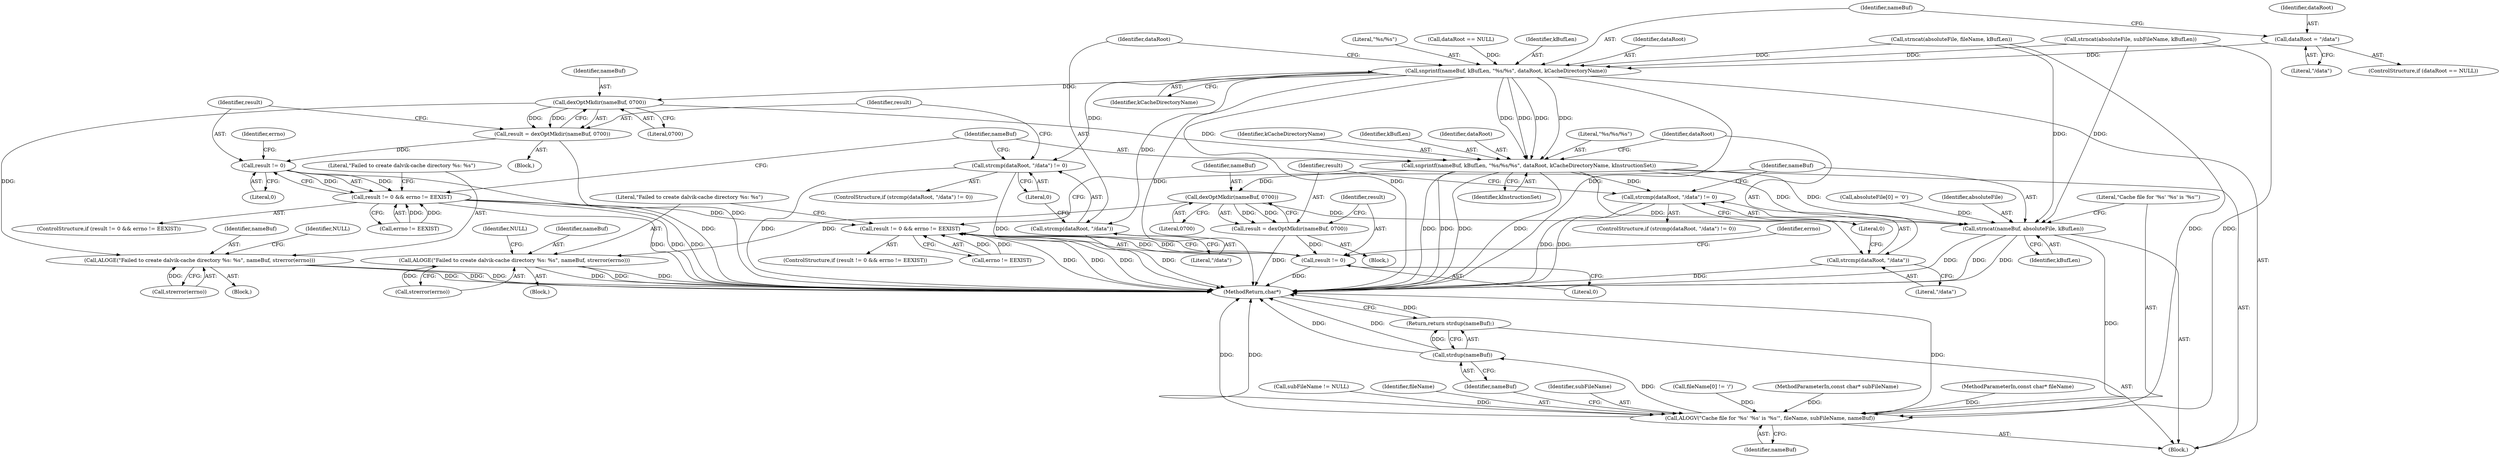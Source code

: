 digraph "0_Android_338aeaf28e9981c15d0673b18487dba61eb5447c@pointer" {
"1000196" [label="(Call,dataRoot = \"/data\")"];
"1000199" [label="(Call,snprintf(nameBuf, kBufLen, \"%s/%s\", dataRoot, kCacheDirectoryName))"];
"1000206" [label="(Call,strcmp(dataRoot, \"/data\") != 0)"];
"1000207" [label="(Call,strcmp(dataRoot, \"/data\"))"];
"1000215" [label="(Call,dexOptMkdir(nameBuf, 0700))"];
"1000213" [label="(Call,result = dexOptMkdir(nameBuf, 0700))"];
"1000220" [label="(Call,result != 0)"];
"1000219" [label="(Call,result != 0 && errno != EEXIST)"];
"1000255" [label="(Call,result != 0 && errno != EEXIST)"];
"1000227" [label="(Call,ALOGE(\"Failed to create dalvik-cache directory %s: %s\", nameBuf, strerror(errno)))"];
"1000234" [label="(Call,snprintf(nameBuf, kBufLen, \"%s/%s/%s\", dataRoot, kCacheDirectoryName, kInstructionSet))"];
"1000242" [label="(Call,strcmp(dataRoot, \"/data\") != 0)"];
"1000243" [label="(Call,strcmp(dataRoot, \"/data\"))"];
"1000251" [label="(Call,dexOptMkdir(nameBuf, 0700))"];
"1000249" [label="(Call,result = dexOptMkdir(nameBuf, 0700))"];
"1000256" [label="(Call,result != 0)"];
"1000263" [label="(Call,ALOGE(\"Failed to create dalvik-cache directory %s: %s\", nameBuf, strerror(errno)))"];
"1000270" [label="(Call,strncat(nameBuf, absoluteFile, kBufLen))"];
"1000274" [label="(Call,ALOGV(\"Cache file for '%s' '%s' is '%s'\", fileName, subFileName, nameBuf))"];
"1000280" [label="(Call,strdup(nameBuf))"];
"1000279" [label="(Return,return strdup(nameBuf);)"];
"1000233" [label="(Identifier,NULL)"];
"1000276" [label="(Identifier,fileName)"];
"1000249" [label="(Call,result = dexOptMkdir(nameBuf, 0700))"];
"1000198" [label="(Literal,\"/data\")"];
"1000199" [label="(Call,snprintf(nameBuf, kBufLen, \"%s/%s\", dataRoot, kCacheDirectoryName))"];
"1000221" [label="(Identifier,result)"];
"1000209" [label="(Literal,\"/data\")"];
"1000204" [label="(Identifier,kCacheDirectoryName)"];
"1000205" [label="(ControlStructure,if (strcmp(dataRoot, \"/data\") != 0))"];
"1000269" [label="(Identifier,NULL)"];
"1000241" [label="(ControlStructure,if (strcmp(dataRoot, \"/data\") != 0))"];
"1000280" [label="(Call,strdup(nameBuf))"];
"1000216" [label="(Identifier,nameBuf)"];
"1000243" [label="(Call,strcmp(dataRoot, \"/data\"))"];
"1000272" [label="(Identifier,absoluteFile)"];
"1000242" [label="(Call,strcmp(dataRoot, \"/data\") != 0)"];
"1000219" [label="(Call,result != 0 && errno != EEXIST)"];
"1000236" [label="(Identifier,kBufLen)"];
"1000259" [label="(Call,errno != EEXIST)"];
"1000214" [label="(Identifier,result)"];
"1000230" [label="(Call,strerror(errno))"];
"1000273" [label="(Identifier,kBufLen)"];
"1000148" [label="(Call,strncat(absoluteFile, fileName, kBufLen))"];
"1000274" [label="(Call,ALOGV(\"Cache file for '%s' '%s' is '%s'\", fileName, subFileName, nameBuf))"];
"1000206" [label="(Call,strcmp(dataRoot, \"/data\") != 0)"];
"1000281" [label="(Identifier,nameBuf)"];
"1000200" [label="(Identifier,nameBuf)"];
"1000279" [label="(Return,return strdup(nameBuf);)"];
"1000255" [label="(Call,result != 0 && errno != EEXIST)"];
"1000161" [label="(Call,strncat(absoluteFile, subFileName, kBufLen))"];
"1000229" [label="(Identifier,nameBuf)"];
"1000196" [label="(Call,dataRoot = \"/data\")"];
"1000201" [label="(Identifier,kBufLen)"];
"1000211" [label="(Block,)"];
"1000213" [label="(Call,result = dexOptMkdir(nameBuf, 0700))"];
"1000250" [label="(Identifier,result)"];
"1000253" [label="(Literal,0700)"];
"1000218" [label="(ControlStructure,if (result != 0 && errno != EEXIST))"];
"1000264" [label="(Literal,\"Failed to create dalvik-cache directory %s: %s\")"];
"1000208" [label="(Identifier,dataRoot)"];
"1000282" [label="(MethodReturn,char*)"];
"1000227" [label="(Call,ALOGE(\"Failed to create dalvik-cache directory %s: %s\", nameBuf, strerror(errno)))"];
"1000210" [label="(Literal,0)"];
"1000245" [label="(Literal,\"/data\")"];
"1000226" [label="(Block,)"];
"1000265" [label="(Identifier,nameBuf)"];
"1000234" [label="(Call,snprintf(nameBuf, kBufLen, \"%s/%s/%s\", dataRoot, kCacheDirectoryName, kInstructionSet))"];
"1000277" [label="(Identifier,subFileName)"];
"1000263" [label="(Call,ALOGE(\"Failed to create dalvik-cache directory %s: %s\", nameBuf, strerror(errno)))"];
"1000271" [label="(Identifier,nameBuf)"];
"1000127" [label="(Call,fileName[0] != '/')"];
"1000262" [label="(Block,)"];
"1000220" [label="(Call,result != 0)"];
"1000224" [label="(Identifier,errno)"];
"1000109" [label="(Block,)"];
"1000270" [label="(Call,strncat(nameBuf, absoluteFile, kBufLen))"];
"1000228" [label="(Literal,\"Failed to create dalvik-cache directory %s: %s\")"];
"1000235" [label="(Identifier,nameBuf)"];
"1000239" [label="(Identifier,kCacheDirectoryName)"];
"1000203" [label="(Identifier,dataRoot)"];
"1000121" [label="(Call,absoluteFile[0] = '\0')"];
"1000257" [label="(Identifier,result)"];
"1000223" [label="(Call,errno != EEXIST)"];
"1000202" [label="(Literal,\"%s/%s\")"];
"1000207" [label="(Call,strcmp(dataRoot, \"/data\"))"];
"1000275" [label="(Literal,\"Cache file for '%s' '%s' is '%s'\")"];
"1000260" [label="(Identifier,errno)"];
"1000251" [label="(Call,dexOptMkdir(nameBuf, 0700))"];
"1000240" [label="(Identifier,kInstructionSet)"];
"1000256" [label="(Call,result != 0)"];
"1000254" [label="(ControlStructure,if (result != 0 && errno != EEXIST))"];
"1000258" [label="(Literal,0)"];
"1000217" [label="(Literal,0700)"];
"1000197" [label="(Identifier,dataRoot)"];
"1000278" [label="(Identifier,nameBuf)"];
"1000153" [label="(Call,subFileName != NULL)"];
"1000252" [label="(Identifier,nameBuf)"];
"1000193" [label="(Call,dataRoot == NULL)"];
"1000246" [label="(Literal,0)"];
"1000108" [label="(MethodParameterIn,const char* subFileName)"];
"1000244" [label="(Identifier,dataRoot)"];
"1000222" [label="(Literal,0)"];
"1000247" [label="(Block,)"];
"1000238" [label="(Identifier,dataRoot)"];
"1000107" [label="(MethodParameterIn,const char* fileName)"];
"1000192" [label="(ControlStructure,if (dataRoot == NULL))"];
"1000237" [label="(Literal,\"%s/%s/%s\")"];
"1000266" [label="(Call,strerror(errno))"];
"1000215" [label="(Call,dexOptMkdir(nameBuf, 0700))"];
"1000196" -> "1000192"  [label="AST: "];
"1000196" -> "1000198"  [label="CFG: "];
"1000197" -> "1000196"  [label="AST: "];
"1000198" -> "1000196"  [label="AST: "];
"1000200" -> "1000196"  [label="CFG: "];
"1000196" -> "1000199"  [label="DDG: "];
"1000199" -> "1000109"  [label="AST: "];
"1000199" -> "1000204"  [label="CFG: "];
"1000200" -> "1000199"  [label="AST: "];
"1000201" -> "1000199"  [label="AST: "];
"1000202" -> "1000199"  [label="AST: "];
"1000203" -> "1000199"  [label="AST: "];
"1000204" -> "1000199"  [label="AST: "];
"1000208" -> "1000199"  [label="CFG: "];
"1000199" -> "1000282"  [label="DDG: "];
"1000199" -> "1000282"  [label="DDG: "];
"1000199" -> "1000282"  [label="DDG: "];
"1000161" -> "1000199"  [label="DDG: "];
"1000148" -> "1000199"  [label="DDG: "];
"1000193" -> "1000199"  [label="DDG: "];
"1000199" -> "1000206"  [label="DDG: "];
"1000199" -> "1000207"  [label="DDG: "];
"1000199" -> "1000215"  [label="DDG: "];
"1000199" -> "1000234"  [label="DDG: "];
"1000199" -> "1000234"  [label="DDG: "];
"1000199" -> "1000234"  [label="DDG: "];
"1000199" -> "1000234"  [label="DDG: "];
"1000206" -> "1000205"  [label="AST: "];
"1000206" -> "1000210"  [label="CFG: "];
"1000207" -> "1000206"  [label="AST: "];
"1000210" -> "1000206"  [label="AST: "];
"1000214" -> "1000206"  [label="CFG: "];
"1000235" -> "1000206"  [label="CFG: "];
"1000206" -> "1000282"  [label="DDG: "];
"1000206" -> "1000282"  [label="DDG: "];
"1000207" -> "1000209"  [label="CFG: "];
"1000208" -> "1000207"  [label="AST: "];
"1000209" -> "1000207"  [label="AST: "];
"1000210" -> "1000207"  [label="CFG: "];
"1000207" -> "1000282"  [label="DDG: "];
"1000215" -> "1000213"  [label="AST: "];
"1000215" -> "1000217"  [label="CFG: "];
"1000216" -> "1000215"  [label="AST: "];
"1000217" -> "1000215"  [label="AST: "];
"1000213" -> "1000215"  [label="CFG: "];
"1000215" -> "1000213"  [label="DDG: "];
"1000215" -> "1000213"  [label="DDG: "];
"1000215" -> "1000227"  [label="DDG: "];
"1000215" -> "1000234"  [label="DDG: "];
"1000213" -> "1000211"  [label="AST: "];
"1000214" -> "1000213"  [label="AST: "];
"1000221" -> "1000213"  [label="CFG: "];
"1000213" -> "1000282"  [label="DDG: "];
"1000213" -> "1000220"  [label="DDG: "];
"1000220" -> "1000219"  [label="AST: "];
"1000220" -> "1000222"  [label="CFG: "];
"1000221" -> "1000220"  [label="AST: "];
"1000222" -> "1000220"  [label="AST: "];
"1000224" -> "1000220"  [label="CFG: "];
"1000219" -> "1000220"  [label="CFG: "];
"1000220" -> "1000282"  [label="DDG: "];
"1000220" -> "1000219"  [label="DDG: "];
"1000220" -> "1000219"  [label="DDG: "];
"1000219" -> "1000218"  [label="AST: "];
"1000219" -> "1000223"  [label="CFG: "];
"1000223" -> "1000219"  [label="AST: "];
"1000228" -> "1000219"  [label="CFG: "];
"1000235" -> "1000219"  [label="CFG: "];
"1000219" -> "1000282"  [label="DDG: "];
"1000219" -> "1000282"  [label="DDG: "];
"1000219" -> "1000282"  [label="DDG: "];
"1000223" -> "1000219"  [label="DDG: "];
"1000223" -> "1000219"  [label="DDG: "];
"1000219" -> "1000255"  [label="DDG: "];
"1000255" -> "1000254"  [label="AST: "];
"1000255" -> "1000256"  [label="CFG: "];
"1000255" -> "1000259"  [label="CFG: "];
"1000256" -> "1000255"  [label="AST: "];
"1000259" -> "1000255"  [label="AST: "];
"1000264" -> "1000255"  [label="CFG: "];
"1000271" -> "1000255"  [label="CFG: "];
"1000255" -> "1000282"  [label="DDG: "];
"1000255" -> "1000282"  [label="DDG: "];
"1000255" -> "1000282"  [label="DDG: "];
"1000256" -> "1000255"  [label="DDG: "];
"1000256" -> "1000255"  [label="DDG: "];
"1000259" -> "1000255"  [label="DDG: "];
"1000259" -> "1000255"  [label="DDG: "];
"1000227" -> "1000226"  [label="AST: "];
"1000227" -> "1000230"  [label="CFG: "];
"1000228" -> "1000227"  [label="AST: "];
"1000229" -> "1000227"  [label="AST: "];
"1000230" -> "1000227"  [label="AST: "];
"1000233" -> "1000227"  [label="CFG: "];
"1000227" -> "1000282"  [label="DDG: "];
"1000227" -> "1000282"  [label="DDG: "];
"1000227" -> "1000282"  [label="DDG: "];
"1000230" -> "1000227"  [label="DDG: "];
"1000234" -> "1000109"  [label="AST: "];
"1000234" -> "1000240"  [label="CFG: "];
"1000235" -> "1000234"  [label="AST: "];
"1000236" -> "1000234"  [label="AST: "];
"1000237" -> "1000234"  [label="AST: "];
"1000238" -> "1000234"  [label="AST: "];
"1000239" -> "1000234"  [label="AST: "];
"1000240" -> "1000234"  [label="AST: "];
"1000244" -> "1000234"  [label="CFG: "];
"1000234" -> "1000282"  [label="DDG: "];
"1000234" -> "1000282"  [label="DDG: "];
"1000234" -> "1000282"  [label="DDG: "];
"1000234" -> "1000282"  [label="DDG: "];
"1000234" -> "1000242"  [label="DDG: "];
"1000234" -> "1000243"  [label="DDG: "];
"1000234" -> "1000251"  [label="DDG: "];
"1000234" -> "1000270"  [label="DDG: "];
"1000234" -> "1000270"  [label="DDG: "];
"1000242" -> "1000241"  [label="AST: "];
"1000242" -> "1000246"  [label="CFG: "];
"1000243" -> "1000242"  [label="AST: "];
"1000246" -> "1000242"  [label="AST: "];
"1000250" -> "1000242"  [label="CFG: "];
"1000271" -> "1000242"  [label="CFG: "];
"1000242" -> "1000282"  [label="DDG: "];
"1000242" -> "1000282"  [label="DDG: "];
"1000243" -> "1000245"  [label="CFG: "];
"1000244" -> "1000243"  [label="AST: "];
"1000245" -> "1000243"  [label="AST: "];
"1000246" -> "1000243"  [label="CFG: "];
"1000243" -> "1000282"  [label="DDG: "];
"1000251" -> "1000249"  [label="AST: "];
"1000251" -> "1000253"  [label="CFG: "];
"1000252" -> "1000251"  [label="AST: "];
"1000253" -> "1000251"  [label="AST: "];
"1000249" -> "1000251"  [label="CFG: "];
"1000251" -> "1000249"  [label="DDG: "];
"1000251" -> "1000249"  [label="DDG: "];
"1000251" -> "1000263"  [label="DDG: "];
"1000251" -> "1000270"  [label="DDG: "];
"1000249" -> "1000247"  [label="AST: "];
"1000250" -> "1000249"  [label="AST: "];
"1000257" -> "1000249"  [label="CFG: "];
"1000249" -> "1000282"  [label="DDG: "];
"1000249" -> "1000256"  [label="DDG: "];
"1000256" -> "1000258"  [label="CFG: "];
"1000257" -> "1000256"  [label="AST: "];
"1000258" -> "1000256"  [label="AST: "];
"1000260" -> "1000256"  [label="CFG: "];
"1000256" -> "1000282"  [label="DDG: "];
"1000263" -> "1000262"  [label="AST: "];
"1000263" -> "1000266"  [label="CFG: "];
"1000264" -> "1000263"  [label="AST: "];
"1000265" -> "1000263"  [label="AST: "];
"1000266" -> "1000263"  [label="AST: "];
"1000269" -> "1000263"  [label="CFG: "];
"1000263" -> "1000282"  [label="DDG: "];
"1000263" -> "1000282"  [label="DDG: "];
"1000263" -> "1000282"  [label="DDG: "];
"1000266" -> "1000263"  [label="DDG: "];
"1000270" -> "1000109"  [label="AST: "];
"1000270" -> "1000273"  [label="CFG: "];
"1000271" -> "1000270"  [label="AST: "];
"1000272" -> "1000270"  [label="AST: "];
"1000273" -> "1000270"  [label="AST: "];
"1000275" -> "1000270"  [label="CFG: "];
"1000270" -> "1000282"  [label="DDG: "];
"1000270" -> "1000282"  [label="DDG: "];
"1000270" -> "1000282"  [label="DDG: "];
"1000121" -> "1000270"  [label="DDG: "];
"1000148" -> "1000270"  [label="DDG: "];
"1000161" -> "1000270"  [label="DDG: "];
"1000270" -> "1000274"  [label="DDG: "];
"1000274" -> "1000109"  [label="AST: "];
"1000274" -> "1000278"  [label="CFG: "];
"1000275" -> "1000274"  [label="AST: "];
"1000276" -> "1000274"  [label="AST: "];
"1000277" -> "1000274"  [label="AST: "];
"1000278" -> "1000274"  [label="AST: "];
"1000281" -> "1000274"  [label="CFG: "];
"1000274" -> "1000282"  [label="DDG: "];
"1000274" -> "1000282"  [label="DDG: "];
"1000274" -> "1000282"  [label="DDG: "];
"1000148" -> "1000274"  [label="DDG: "];
"1000127" -> "1000274"  [label="DDG: "];
"1000107" -> "1000274"  [label="DDG: "];
"1000153" -> "1000274"  [label="DDG: "];
"1000161" -> "1000274"  [label="DDG: "];
"1000108" -> "1000274"  [label="DDG: "];
"1000274" -> "1000280"  [label="DDG: "];
"1000280" -> "1000279"  [label="AST: "];
"1000280" -> "1000281"  [label="CFG: "];
"1000281" -> "1000280"  [label="AST: "];
"1000279" -> "1000280"  [label="CFG: "];
"1000280" -> "1000282"  [label="DDG: "];
"1000280" -> "1000282"  [label="DDG: "];
"1000280" -> "1000279"  [label="DDG: "];
"1000279" -> "1000109"  [label="AST: "];
"1000282" -> "1000279"  [label="CFG: "];
"1000279" -> "1000282"  [label="DDG: "];
}
